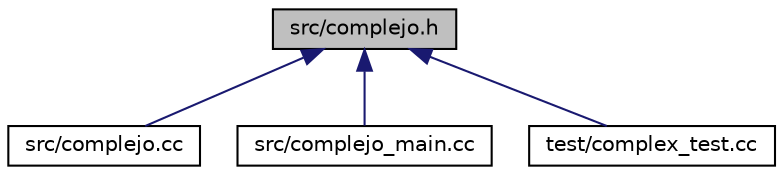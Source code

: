 digraph "src/complejo.h"
{
 // INTERACTIVE_SVG=YES
  edge [fontname="Helvetica",fontsize="10",labelfontname="Helvetica",labelfontsize="10"];
  node [fontname="Helvetica",fontsize="10",shape=record];
  Node1 [label="src/complejo.h",height=0.2,width=0.4,color="black", fillcolor="grey75", style="filled", fontcolor="black"];
  Node1 -> Node2 [dir="back",color="midnightblue",fontsize="10",style="solid",fontname="Helvetica"];
  Node2 [label="src/complejo.cc",height=0.2,width=0.4,color="black", fillcolor="white", style="filled",URL="$complejo_8cc.html",tooltip="Universidad de La Laguna Escuela Superior de Ingeniería y Tecnología Grado en Ingeniería Informática ..."];
  Node1 -> Node3 [dir="back",color="midnightblue",fontsize="10",style="solid",fontname="Helvetica"];
  Node3 [label="src/complejo_main.cc",height=0.2,width=0.4,color="black", fillcolor="white", style="filled",URL="$complejo__main_8cc.html",tooltip="Universidad de La Laguna Escuela Superior de Ingeniería y Tecnología Grado en Ingeniería Informática ..."];
  Node1 -> Node4 [dir="back",color="midnightblue",fontsize="10",style="solid",fontname="Helvetica"];
  Node4 [label="test/complex_test.cc",height=0.2,width=0.4,color="black", fillcolor="white", style="filled",URL="$complex__test_8cc.html"];
}
